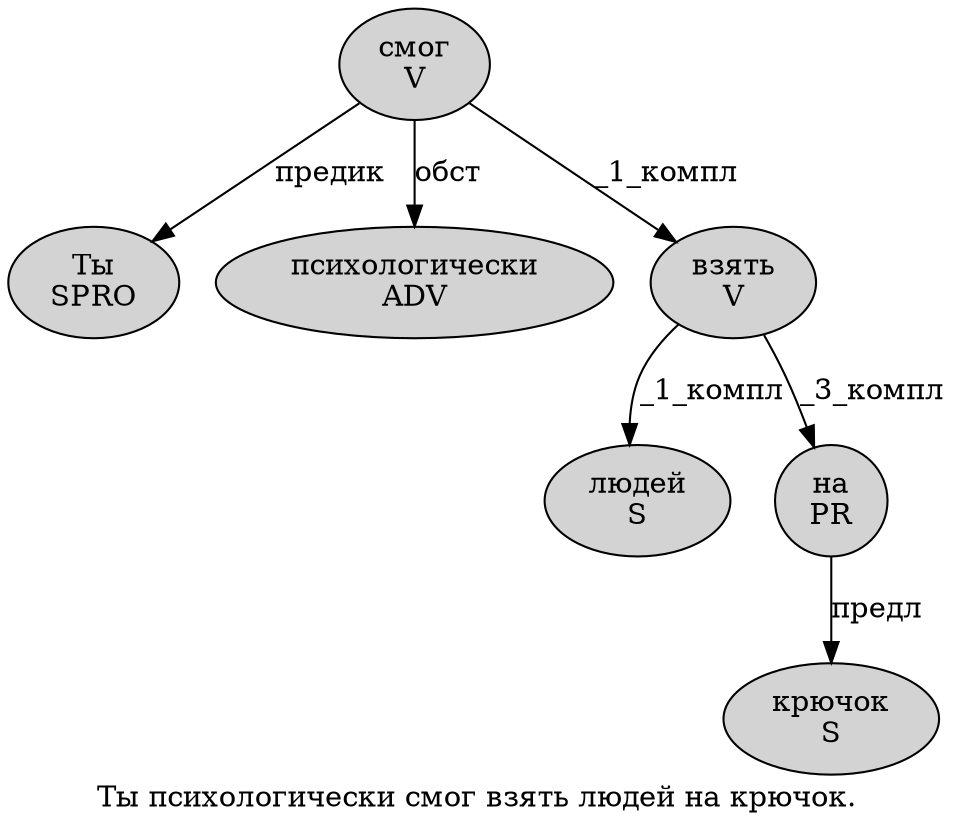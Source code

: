 digraph SENTENCE_3176 {
	graph [label="Ты психологически смог взять людей на крючок."]
	node [style=filled]
		0 [label="Ты
SPRO" color="" fillcolor=lightgray penwidth=1 shape=ellipse]
		1 [label="психологически
ADV" color="" fillcolor=lightgray penwidth=1 shape=ellipse]
		2 [label="смог
V" color="" fillcolor=lightgray penwidth=1 shape=ellipse]
		3 [label="взять
V" color="" fillcolor=lightgray penwidth=1 shape=ellipse]
		4 [label="людей
S" color="" fillcolor=lightgray penwidth=1 shape=ellipse]
		5 [label="на
PR" color="" fillcolor=lightgray penwidth=1 shape=ellipse]
		6 [label="крючок
S" color="" fillcolor=lightgray penwidth=1 shape=ellipse]
			3 -> 4 [label="_1_компл"]
			3 -> 5 [label="_3_компл"]
			5 -> 6 [label="предл"]
			2 -> 0 [label="предик"]
			2 -> 1 [label="обст"]
			2 -> 3 [label="_1_компл"]
}